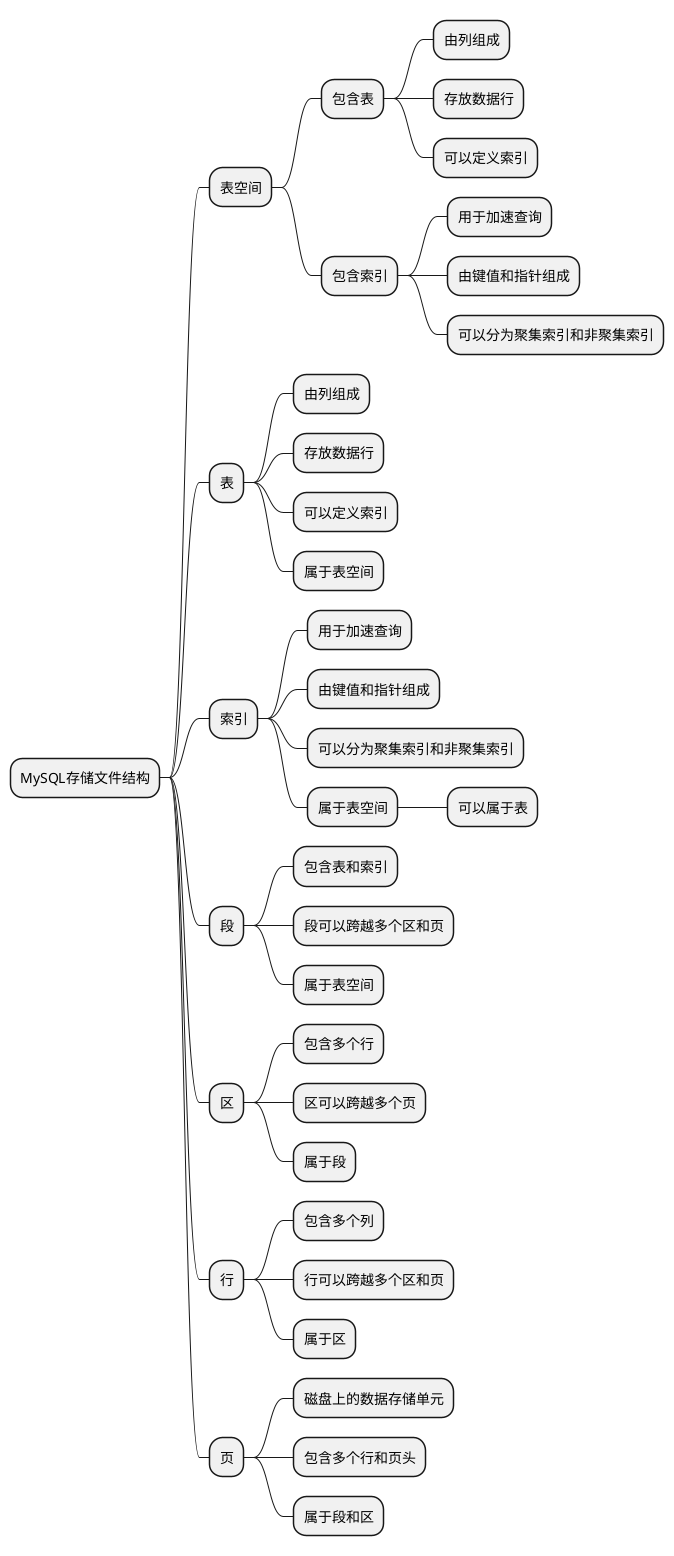 @startmindmap
* MySQL存储文件结构
** 表空间
*** 包含表
**** 由列组成
**** 存放数据行
**** 可以定义索引
*** 包含索引
**** 用于加速查询
**** 由键值和指针组成
**** 可以分为聚集索引和非聚集索引
** 表
*** 由列组成
*** 存放数据行
*** 可以定义索引
*** 属于表空间
** 索引
*** 用于加速查询
*** 由键值和指针组成
*** 可以分为聚集索引和非聚集索引
*** 属于表空间
**** 可以属于表
** 段
*** 包含表和索引
*** 段可以跨越多个区和页
*** 属于表空间
** 区
*** 包含多个行
*** 区可以跨越多个页
*** 属于段
** 行
*** 包含多个列
*** 行可以跨越多个区和页
*** 属于区
** 页
*** 磁盘上的数据存储单元
*** 包含多个行和页头
*** 属于段和区
@endmindmap
